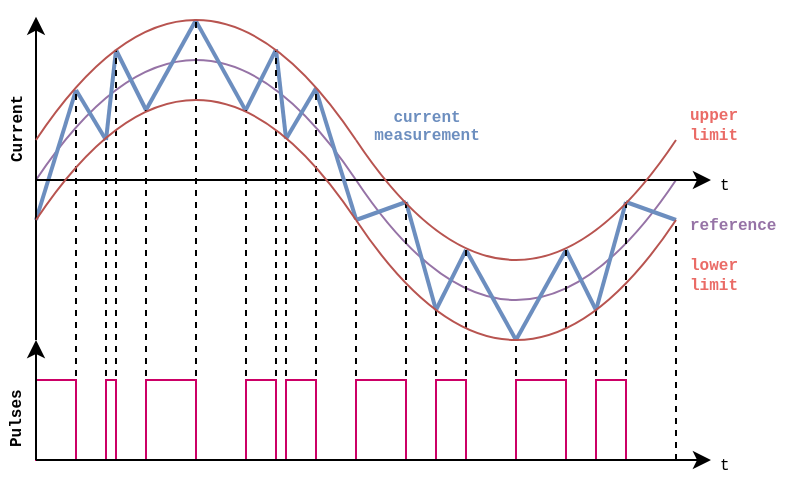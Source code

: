 <mxfile version="10.6.9" type="github"><diagram id="X4cVBYtcfwylWS-5ulkN" name="Page-1"><mxGraphModel dx="558" dy="312" grid="1" gridSize="5" guides="1" tooltips="1" connect="1" arrows="1" fold="1" page="1" pageScale="1" pageWidth="827" pageHeight="1169" math="0" shadow="0"><root><mxCell id="0"/><mxCell id="1" parent="0"/><mxCell id="G0BEOpPvyyiy3KW6vUO0-2" value="" style="endArrow=none;html=1;curved=1;fillColor=#e1d5e7;strokeColor=#9673a6;" parent="1" edge="1"><mxGeometry width="50" height="50" relative="1" as="geometry"><mxPoint x="280" y="320" as="sourcePoint"/><mxPoint x="440" y="320" as="targetPoint"/><Array as="points"><mxPoint x="360" y="200"/></Array></mxGeometry></mxCell><mxCell id="G0BEOpPvyyiy3KW6vUO0-3" value="" style="endArrow=none;html=1;curved=1;fillColor=#e1d5e7;strokeColor=#9673A6;" parent="1" edge="1"><mxGeometry width="50" height="50" relative="1" as="geometry"><mxPoint x="600" y="320" as="sourcePoint"/><mxPoint x="440" y="320" as="targetPoint"/><Array as="points"><mxPoint x="520" y="440"/></Array></mxGeometry></mxCell><mxCell id="G0BEOpPvyyiy3KW6vUO0-8" value="" style="endArrow=none;html=1;fillColor=#dae8fc;strokeColor=#6c8ebf;strokeWidth=2;" parent="1" edge="1"><mxGeometry width="50" height="50" relative="1" as="geometry"><mxPoint x="280" y="340" as="sourcePoint"/><mxPoint x="300" y="275" as="targetPoint"/></mxGeometry></mxCell><mxCell id="G0BEOpPvyyiy3KW6vUO0-9" value="" style="endArrow=none;html=1;fillColor=#dae8fc;strokeColor=#6c8ebf;strokeWidth=2;" parent="1" edge="1"><mxGeometry width="50" height="50" relative="1" as="geometry"><mxPoint x="315" y="300" as="sourcePoint"/><mxPoint x="300" y="275" as="targetPoint"/></mxGeometry></mxCell><mxCell id="G0BEOpPvyyiy3KW6vUO0-10" value="" style="endArrow=none;html=1;fillColor=#dae8fc;strokeColor=#6c8ebf;strokeWidth=2;" parent="1" edge="1"><mxGeometry width="50" height="50" relative="1" as="geometry"><mxPoint x="315" y="300" as="sourcePoint"/><mxPoint x="320" y="255" as="targetPoint"/></mxGeometry></mxCell><mxCell id="G0BEOpPvyyiy3KW6vUO0-11" value="" style="endArrow=none;html=1;fillColor=#dae8fc;strokeColor=#6c8ebf;strokeWidth=2;" parent="1" edge="1"><mxGeometry width="50" height="50" relative="1" as="geometry"><mxPoint x="320" y="255" as="sourcePoint"/><mxPoint x="335" y="285" as="targetPoint"/></mxGeometry></mxCell><mxCell id="BRS9hCSms34_OP68323C-1" value="" style="endArrow=none;html=1;fillColor=#dae8fc;strokeColor=#6c8ebf;strokeWidth=2;" parent="1" edge="1"><mxGeometry width="50" height="50" relative="1" as="geometry"><mxPoint x="335" y="285" as="sourcePoint"/><mxPoint x="360" y="240" as="targetPoint"/></mxGeometry></mxCell><mxCell id="BRS9hCSms34_OP68323C-2" value="" style="endArrow=none;html=1;fillColor=#dae8fc;strokeColor=#6c8ebf;strokeWidth=2;" parent="1" edge="1"><mxGeometry width="50" height="50" relative="1" as="geometry"><mxPoint x="385" y="284.771" as="sourcePoint"/><mxPoint x="400" y="254.771" as="targetPoint"/></mxGeometry></mxCell><mxCell id="BRS9hCSms34_OP68323C-3" value="" style="endArrow=none;html=1;fillColor=#dae8fc;strokeColor=#6c8ebf;strokeWidth=2;" parent="1" edge="1"><mxGeometry width="50" height="50" relative="1" as="geometry"><mxPoint x="385" y="285.559" as="sourcePoint"/><mxPoint x="360" y="240.559" as="targetPoint"/></mxGeometry></mxCell><mxCell id="BRS9hCSms34_OP68323C-4" value="" style="endArrow=classic;html=1;" parent="1" edge="1"><mxGeometry width="50" height="50" relative="1" as="geometry"><mxPoint x="280" y="320" as="sourcePoint"/><mxPoint x="617.476" y="320" as="targetPoint"/></mxGeometry></mxCell><mxCell id="BRS9hCSms34_OP68323C-5" value="" style="endArrow=none;html=1;fillColor=#dae8fc;strokeColor=#6c8ebf;strokeWidth=2;" parent="1" edge="1"><mxGeometry width="50" height="50" relative="1" as="geometry"><mxPoint x="405" y="299.268" as="sourcePoint"/><mxPoint x="400" y="254.597" as="targetPoint"/></mxGeometry></mxCell><mxCell id="BRS9hCSms34_OP68323C-6" value="" style="endArrow=none;html=1;fillColor=#dae8fc;strokeColor=#6c8ebf;strokeWidth=2;" parent="1" edge="1"><mxGeometry width="50" height="50" relative="1" as="geometry"><mxPoint x="405.074" y="299.342" as="sourcePoint"/><mxPoint x="420.074" y="274" as="targetPoint"/></mxGeometry></mxCell><mxCell id="BRS9hCSms34_OP68323C-7" value="" style="endArrow=none;html=1;fillColor=#dae8fc;strokeColor=#6c8ebf;strokeWidth=2;" parent="1" edge="1"><mxGeometry width="50" height="50" relative="1" as="geometry"><mxPoint x="440" y="339.537" as="sourcePoint"/><mxPoint x="420" y="275" as="targetPoint"/></mxGeometry></mxCell><mxCell id="BRS9hCSms34_OP68323C-9" value="" style="endArrow=none;dashed=1;html=1;" parent="1" edge="1"><mxGeometry width="50" height="50" relative="1" as="geometry"><mxPoint x="315" y="460" as="sourcePoint"/><mxPoint x="315" y="300" as="targetPoint"/></mxGeometry></mxCell><mxCell id="BRS9hCSms34_OP68323C-10" value="" style="endArrow=none;dashed=1;html=1;" parent="1" edge="1"><mxGeometry width="50" height="50" relative="1" as="geometry"><mxPoint x="300" y="460" as="sourcePoint"/><mxPoint x="300" y="275" as="targetPoint"/></mxGeometry></mxCell><mxCell id="BRS9hCSms34_OP68323C-11" value="" style="endArrow=none;dashed=1;html=1;" parent="1" edge="1"><mxGeometry width="50" height="50" relative="1" as="geometry"><mxPoint x="320" y="460" as="sourcePoint"/><mxPoint x="320" y="255" as="targetPoint"/></mxGeometry></mxCell><mxCell id="BRS9hCSms34_OP68323C-12" value="" style="endArrow=none;dashed=1;html=1;" parent="1" edge="1"><mxGeometry width="50" height="50" relative="1" as="geometry"><mxPoint x="335" y="460" as="sourcePoint"/><mxPoint x="335.0" y="285" as="targetPoint"/></mxGeometry></mxCell><mxCell id="BRS9hCSms34_OP68323C-13" value="" style="endArrow=none;dashed=1;html=1;" parent="1" edge="1"><mxGeometry width="50" height="50" relative="1" as="geometry"><mxPoint x="360.0" y="460.0" as="sourcePoint"/><mxPoint x="360" y="240" as="targetPoint"/></mxGeometry></mxCell><mxCell id="BRS9hCSms34_OP68323C-14" value="" style="endArrow=none;dashed=1;html=1;" parent="1" edge="1"><mxGeometry width="50" height="50" relative="1" as="geometry"><mxPoint x="385.0" y="460.0" as="sourcePoint"/><mxPoint x="385.0" y="285" as="targetPoint"/></mxGeometry></mxCell><mxCell id="BRS9hCSms34_OP68323C-15" value="" style="endArrow=none;dashed=1;html=1;" parent="1" edge="1"><mxGeometry width="50" height="50" relative="1" as="geometry"><mxPoint x="400.0" y="460.0" as="sourcePoint"/><mxPoint x="400.0" y="255" as="targetPoint"/></mxGeometry></mxCell><mxCell id="BRS9hCSms34_OP68323C-16" value="" style="endArrow=none;dashed=1;html=1;" parent="1" edge="1"><mxGeometry width="50" height="50" relative="1" as="geometry"><mxPoint x="405.0" y="460.0" as="sourcePoint"/><mxPoint x="405.0" y="300" as="targetPoint"/></mxGeometry></mxCell><mxCell id="BRS9hCSms34_OP68323C-17" value="" style="endArrow=none;dashed=1;html=1;" parent="1" edge="1"><mxGeometry width="50" height="50" relative="1" as="geometry"><mxPoint x="420.0" y="460.0" as="sourcePoint"/><mxPoint x="420.0" y="275" as="targetPoint"/></mxGeometry></mxCell><mxCell id="BRS9hCSms34_OP68323C-20" value="" style="endArrow=none;html=1;fillColor=#dae8fc;strokeColor=#6c8ebf;strokeWidth=2;" parent="1" edge="1"><mxGeometry width="50" height="50" relative="1" as="geometry"><mxPoint x="495" y="355" as="sourcePoint"/><mxPoint x="520" y="400" as="targetPoint"/></mxGeometry></mxCell><mxCell id="BRS9hCSms34_OP68323C-21" value="" style="endArrow=none;html=1;fillColor=#dae8fc;strokeColor=#6c8ebf;strokeWidth=2;" parent="1" edge="1"><mxGeometry width="50" height="50" relative="1" as="geometry"><mxPoint x="545" y="355" as="sourcePoint"/><mxPoint x="520" y="400" as="targetPoint"/></mxGeometry></mxCell><mxCell id="BRS9hCSms34_OP68323C-22" value="" style="endArrow=none;html=1;fillColor=#dae8fc;strokeColor=#6c8ebf;strokeWidth=2;" parent="1" edge="1"><mxGeometry width="50" height="50" relative="1" as="geometry"><mxPoint x="440" y="340" as="sourcePoint"/><mxPoint x="465" y="331" as="targetPoint"/></mxGeometry></mxCell><mxCell id="BRS9hCSms34_OP68323C-23" value="" style="endArrow=none;html=1;fillColor=#dae8fc;strokeColor=#6C8EBF;strokeWidth=2;" parent="1" edge="1"><mxGeometry width="50" height="50" relative="1" as="geometry"><mxPoint x="480" y="385" as="sourcePoint"/><mxPoint x="465" y="331" as="targetPoint"/></mxGeometry></mxCell><mxCell id="BRS9hCSms34_OP68323C-24" value="" style="endArrow=none;html=1;fillColor=#dae8fc;strokeColor=#6c8ebf;strokeWidth=2;" parent="1" edge="1"><mxGeometry width="50" height="50" relative="1" as="geometry"><mxPoint x="480" y="385" as="sourcePoint"/><mxPoint x="495" y="355" as="targetPoint"/></mxGeometry></mxCell><mxCell id="BRS9hCSms34_OP68323C-25" value="" style="endArrow=none;html=1;fillColor=#dae8fc;strokeColor=#6c8ebf;strokeWidth=2;" parent="1" edge="1"><mxGeometry width="50" height="50" relative="1" as="geometry"><mxPoint x="560" y="385" as="sourcePoint"/><mxPoint x="545" y="355" as="targetPoint"/></mxGeometry></mxCell><mxCell id="BRS9hCSms34_OP68323C-26" value="" style="endArrow=none;html=1;fillColor=#dae8fc;strokeColor=#6c8ebf;strokeWidth=2;" parent="1" edge="1"><mxGeometry width="50" height="50" relative="1" as="geometry"><mxPoint x="560" y="385" as="sourcePoint"/><mxPoint x="575" y="331" as="targetPoint"/></mxGeometry></mxCell><mxCell id="BRS9hCSms34_OP68323C-27" value="" style="endArrow=none;html=1;fillColor=#dae8fc;strokeColor=#6c8ebf;strokeWidth=2;" parent="1" edge="1"><mxGeometry width="50" height="50" relative="1" as="geometry"><mxPoint x="575" y="331" as="sourcePoint"/><mxPoint x="600" y="340" as="targetPoint"/></mxGeometry></mxCell><mxCell id="BRS9hCSms34_OP68323C-29" value="" style="endArrow=none;dashed=1;html=1;" parent="1" edge="1"><mxGeometry width="50" height="50" relative="1" as="geometry"><mxPoint x="440" y="460" as="sourcePoint"/><mxPoint x="440.0" y="340" as="targetPoint"/></mxGeometry></mxCell><mxCell id="BRS9hCSms34_OP68323C-30" value="" style="endArrow=none;dashed=1;html=1;" parent="1" edge="1"><mxGeometry width="50" height="50" relative="1" as="geometry"><mxPoint x="465" y="460" as="sourcePoint"/><mxPoint x="465" y="330" as="targetPoint"/></mxGeometry></mxCell><mxCell id="BRS9hCSms34_OP68323C-31" value="" style="endArrow=none;dashed=1;html=1;" parent="1" edge="1"><mxGeometry width="50" height="50" relative="1" as="geometry"><mxPoint x="480" y="460" as="sourcePoint"/><mxPoint x="480.0" y="385" as="targetPoint"/></mxGeometry></mxCell><mxCell id="BRS9hCSms34_OP68323C-32" value="" style="endArrow=none;dashed=1;html=1;" parent="1" edge="1"><mxGeometry width="50" height="50" relative="1" as="geometry"><mxPoint x="520" y="460" as="sourcePoint"/><mxPoint x="520.0" y="400" as="targetPoint"/></mxGeometry></mxCell><mxCell id="BRS9hCSms34_OP68323C-33" value="" style="endArrow=none;dashed=1;html=1;" parent="1" edge="1"><mxGeometry width="50" height="50" relative="1" as="geometry"><mxPoint x="560" y="460" as="sourcePoint"/><mxPoint x="560.0" y="385" as="targetPoint"/></mxGeometry></mxCell><mxCell id="BRS9hCSms34_OP68323C-34" value="" style="endArrow=none;dashed=1;html=1;" parent="1" edge="1"><mxGeometry width="50" height="50" relative="1" as="geometry"><mxPoint x="495" y="460" as="sourcePoint"/><mxPoint x="495" y="355" as="targetPoint"/></mxGeometry></mxCell><mxCell id="BRS9hCSms34_OP68323C-35" value="" style="endArrow=none;dashed=1;html=1;" parent="1" edge="1"><mxGeometry width="50" height="50" relative="1" as="geometry"><mxPoint x="545" y="460" as="sourcePoint"/><mxPoint x="545" y="355" as="targetPoint"/></mxGeometry></mxCell><mxCell id="BRS9hCSms34_OP68323C-36" value="" style="endArrow=none;dashed=1;html=1;" parent="1" edge="1"><mxGeometry width="50" height="50" relative="1" as="geometry"><mxPoint x="575" y="460" as="sourcePoint"/><mxPoint x="575" y="330" as="targetPoint"/></mxGeometry></mxCell><mxCell id="BRS9hCSms34_OP68323C-37" value="" style="endArrow=none;dashed=1;html=1;" parent="1" edge="1"><mxGeometry width="50" height="50" relative="1" as="geometry"><mxPoint x="600" y="460" as="sourcePoint"/><mxPoint x="600.0" y="340" as="targetPoint"/></mxGeometry></mxCell><mxCell id="BRS9hCSms34_OP68323C-39" value="" style="endArrow=classic;html=1;" parent="1" edge="1"><mxGeometry width="50" height="50" relative="1" as="geometry"><mxPoint x="280" y="400" as="sourcePoint"/><mxPoint x="280" y="238.333" as="targetPoint"/></mxGeometry></mxCell><mxCell id="G0BEOpPvyyiy3KW6vUO0-4" value="" style="endArrow=none;html=1;curved=1;fillColor=#f8cecc;strokeColor=#b85450;" parent="1" edge="1"><mxGeometry width="50" height="50" relative="1" as="geometry"><mxPoint x="280" y="340" as="sourcePoint"/><mxPoint x="440" y="340" as="targetPoint"/><Array as="points"><mxPoint x="360" y="220"/></Array></mxGeometry></mxCell><mxCell id="G0BEOpPvyyiy3KW6vUO0-6" value="" style="endArrow=none;html=1;curved=1;fillColor=#f8cecc;strokeColor=#b85450;" parent="1" edge="1"><mxGeometry width="50" height="50" relative="1" as="geometry"><mxPoint x="280" y="300" as="sourcePoint"/><mxPoint x="440" y="300" as="targetPoint"/><Array as="points"><mxPoint x="360" y="180"/></Array></mxGeometry></mxCell><mxCell id="G0BEOpPvyyiy3KW6vUO0-7" value="" style="endArrow=none;html=1;curved=1;fillColor=#f8cecc;strokeColor=#b85450;" parent="1" edge="1"><mxGeometry width="50" height="50" relative="1" as="geometry"><mxPoint x="600" y="300" as="sourcePoint"/><mxPoint x="440" y="300" as="targetPoint"/><Array as="points"><mxPoint x="520" y="420"/></Array></mxGeometry></mxCell><mxCell id="G0BEOpPvyyiy3KW6vUO0-5" value="" style="endArrow=none;html=1;curved=1;fillColor=#f8cecc;strokeColor=#b85450;" parent="1" edge="1"><mxGeometry width="50" height="50" relative="1" as="geometry"><mxPoint x="600" y="340" as="sourcePoint"/><mxPoint x="440" y="340" as="targetPoint"/><Array as="points"><mxPoint x="520" y="460"/></Array></mxGeometry></mxCell><mxCell id="BRS9hCSms34_OP68323C-41" value="" style="rounded=0;whiteSpace=wrap;html=1;fillColor=none;strokeColor=#CC0066;" parent="1" vertex="1"><mxGeometry x="280" y="420" width="20" height="40" as="geometry"/></mxCell><mxCell id="BRS9hCSms34_OP68323C-42" value="" style="rounded=0;whiteSpace=wrap;html=1;fillColor=none;strokeColor=#CC0066;" parent="1" vertex="1"><mxGeometry x="315" y="420" width="5" height="40" as="geometry"/></mxCell><mxCell id="BRS9hCSms34_OP68323C-43" value="" style="rounded=0;whiteSpace=wrap;html=1;fillColor=none;strokeColor=#CC0066;" parent="1" vertex="1"><mxGeometry x="335" y="420" width="25" height="40" as="geometry"/></mxCell><mxCell id="BRS9hCSms34_OP68323C-44" value="" style="rounded=0;whiteSpace=wrap;html=1;fillColor=none;strokeColor=#CC0066;" parent="1" vertex="1"><mxGeometry x="385" y="420" width="15" height="40" as="geometry"/></mxCell><mxCell id="BRS9hCSms34_OP68323C-45" value="" style="rounded=0;whiteSpace=wrap;html=1;fillColor=none;strokeColor=#CC0066;" parent="1" vertex="1"><mxGeometry x="405" y="420" width="15" height="40" as="geometry"/></mxCell><mxCell id="BRS9hCSms34_OP68323C-46" value="" style="rounded=0;whiteSpace=wrap;html=1;fillColor=none;strokeColor=#CC0066;" parent="1" vertex="1"><mxGeometry x="440" y="420" width="25" height="40" as="geometry"/></mxCell><mxCell id="BRS9hCSms34_OP68323C-47" value="" style="rounded=0;whiteSpace=wrap;html=1;fillColor=none;strokeColor=#CC0066;" parent="1" vertex="1"><mxGeometry x="480" y="420" width="15" height="40" as="geometry"/></mxCell><mxCell id="BRS9hCSms34_OP68323C-48" value="" style="rounded=0;whiteSpace=wrap;html=1;fillColor=none;strokeColor=#CC0066;" parent="1" vertex="1"><mxGeometry x="520" y="420" width="25" height="40" as="geometry"/></mxCell><mxCell id="BRS9hCSms34_OP68323C-49" value="" style="rounded=0;whiteSpace=wrap;html=1;fillColor=none;strokeColor=#CC0066;" parent="1" vertex="1"><mxGeometry x="560" y="420" width="15" height="40" as="geometry"/></mxCell><mxCell id="BRS9hCSms34_OP68323C-50" value="&lt;div style=&quot;font-size: 8px&quot; align=&quot;center&quot;&gt;&lt;b&gt;&lt;font style=&quot;font-size: 8px&quot; face=&quot;Courier New&quot; color=&quot;#EA6B66&quot;&gt;upper&lt;/font&gt;&lt;/b&gt;&lt;/div&gt;&lt;div style=&quot;font-size: 8px&quot; align=&quot;center&quot;&gt;&lt;b&gt;&lt;font style=&quot;font-size: 8px&quot; face=&quot;Courier New&quot; color=&quot;#EA6B66&quot;&gt;limit&lt;/font&gt;&lt;br style=&quot;font-size: 8px&quot;&gt;&lt;/b&gt;&lt;/div&gt;" style="text;html=1;resizable=0;points=[];autosize=1;align=left;verticalAlign=top;spacingTop=-4;fontSize=8;" parent="1" vertex="1"><mxGeometry x="605" y="280" width="40" height="25" as="geometry"/></mxCell><mxCell id="BRS9hCSms34_OP68323C-51" value="&lt;b&gt;&lt;font style=&quot;font-size: 8px&quot; color=&quot;#EA6B66&quot;&gt;&lt;font style=&quot;font-size: 8px&quot; face=&quot;Courier New&quot;&gt;lower&lt;/font&gt;&lt;/font&gt;&lt;/b&gt;&lt;div style=&quot;font-size: 8px&quot; align=&quot;center&quot;&gt;&lt;b&gt;&lt;font style=&quot;font-size: 8px&quot; face=&quot;Courier New&quot; color=&quot;#EA6B66&quot;&gt;limit&lt;/font&gt;&lt;br style=&quot;font-size: 8px&quot;&gt;&lt;/b&gt;&lt;/div&gt;" style="text;html=1;resizable=0;points=[];autosize=1;align=left;verticalAlign=top;spacingTop=-4;fontSize=8;" parent="1" vertex="1"><mxGeometry x="605" y="355" width="40" height="25" as="geometry"/></mxCell><mxCell id="BRS9hCSms34_OP68323C-52" value="&lt;b&gt;&lt;font face=&quot;Courier New&quot; color=&quot;#9673A6&quot;&gt;reference&lt;/font&gt;&lt;/b&gt;" style="text;html=1;resizable=0;points=[];autosize=1;align=left;verticalAlign=top;spacingTop=-4;fontSize=8;" parent="1" vertex="1"><mxGeometry x="605" y="335" width="60" height="15" as="geometry"/></mxCell><mxCell id="BRS9hCSms34_OP68323C-53" value="&lt;font face=&quot;Courier New&quot;&gt;t&lt;/font&gt;" style="text;html=1;resizable=0;points=[];autosize=1;align=left;verticalAlign=top;spacingTop=-4;fontSize=8;" parent="1" vertex="1"><mxGeometry x="620" y="315" width="20" height="15" as="geometry"/></mxCell><mxCell id="BRS9hCSms34_OP68323C-54" value="&lt;font face=&quot;Courier New&quot;&gt;t&lt;/font&gt;" style="text;html=1;resizable=0;points=[];autosize=1;align=left;verticalAlign=top;spacingTop=-4;fontSize=8;" parent="1" vertex="1"><mxGeometry x="620" y="455" width="20" height="15" as="geometry"/></mxCell><mxCell id="BRS9hCSms34_OP68323C-55" value="&lt;b&gt;&lt;font face=&quot;Courier New&quot;&gt;Pulses&lt;/font&gt;&lt;/b&gt;" style="text;html=1;resizable=0;points=[];autosize=1;align=left;verticalAlign=top;spacingTop=-4;fontSize=8;rotation=-90;" parent="1" vertex="1"><mxGeometry x="247.5" y="425" width="45" height="15" as="geometry"/></mxCell><mxCell id="BRS9hCSms34_OP68323C-56" value="&lt;b&gt;&lt;font face=&quot;Courier New&quot;&gt;Current&lt;/font&gt;&lt;/b&gt;" style="text;html=1;resizable=0;points=[];autosize=1;align=left;verticalAlign=top;spacingTop=-4;fontSize=8;rotation=-90;" parent="1" vertex="1"><mxGeometry x="245" y="280" width="50" height="15" as="geometry"/></mxCell><mxCell id="BRS9hCSms34_OP68323C-57" value="&lt;div&gt;&lt;b&gt;&lt;font face=&quot;Courier New&quot; color=&quot;#6C8EBF&quot;&gt;current&lt;/font&gt;&lt;/b&gt;&lt;/div&gt;&lt;div&gt;&lt;b&gt;&lt;font face=&quot;Courier New&quot; color=&quot;#6C8EBF&quot;&gt;measurement&lt;br&gt;&lt;/font&gt;&lt;/b&gt;&lt;/div&gt;" style="text;html=1;resizable=0;points=[];autosize=1;align=center;verticalAlign=bottom;spacingTop=-4;fontSize=8;" parent="1" vertex="1"><mxGeometry x="440" y="280" width="70" height="25" as="geometry"/></mxCell><mxCell id="BRS9hCSms34_OP68323C-8" value="" style="endArrow=classic;html=1;" parent="1" edge="1"><mxGeometry width="50" height="50" relative="1" as="geometry"><mxPoint x="280" y="460" as="sourcePoint"/><mxPoint x="617.476" y="460" as="targetPoint"/></mxGeometry></mxCell><mxCell id="BRS9hCSms34_OP68323C-38" value="" style="endArrow=classic;html=1;" parent="1" edge="1"><mxGeometry width="50" height="50" relative="1" as="geometry"><mxPoint x="280" y="460" as="sourcePoint"/><mxPoint x="280" y="400" as="targetPoint"/></mxGeometry></mxCell></root></mxGraphModel></diagram></mxfile>